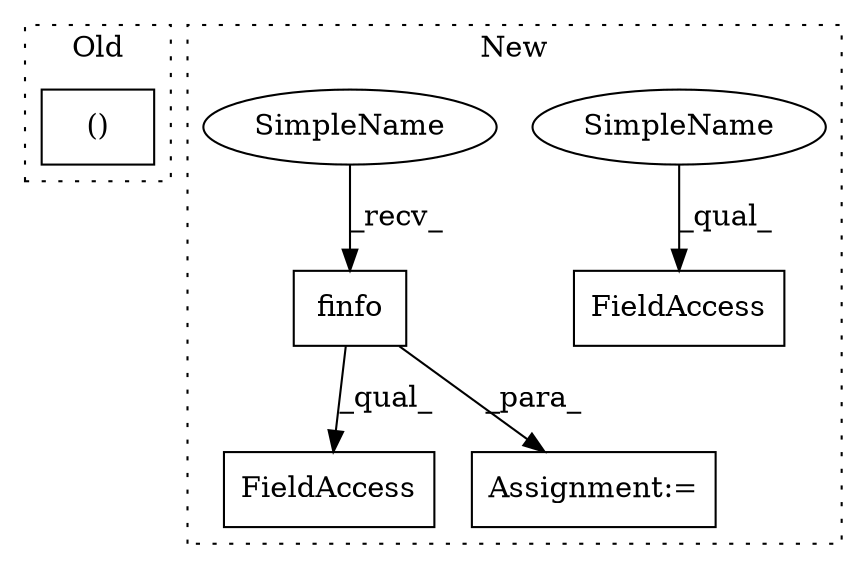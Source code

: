 digraph G {
subgraph cluster0 {
1 [label="()" a="106" s="112039" l="60" shape="box"];
label = "Old";
style="dotted";
}
subgraph cluster1 {
2 [label="finfo" a="32" s="112662,112670" l="6,1" shape="box"];
3 [label="FieldAccess" a="22" s="112656" l="19" shape="box"];
4 [label="Assignment:=" a="7" s="112686" l="1" shape="box"];
5 [label="FieldAccess" a="22" s="112403" l="13" shape="box"];
6 [label="SimpleName" a="42" s="112403" l="5" shape="ellipse"];
7 [label="SimpleName" a="42" s="112656" l="5" shape="ellipse"];
label = "New";
style="dotted";
}
2 -> 4 [label="_para_"];
2 -> 3 [label="_qual_"];
6 -> 5 [label="_qual_"];
7 -> 2 [label="_recv_"];
}